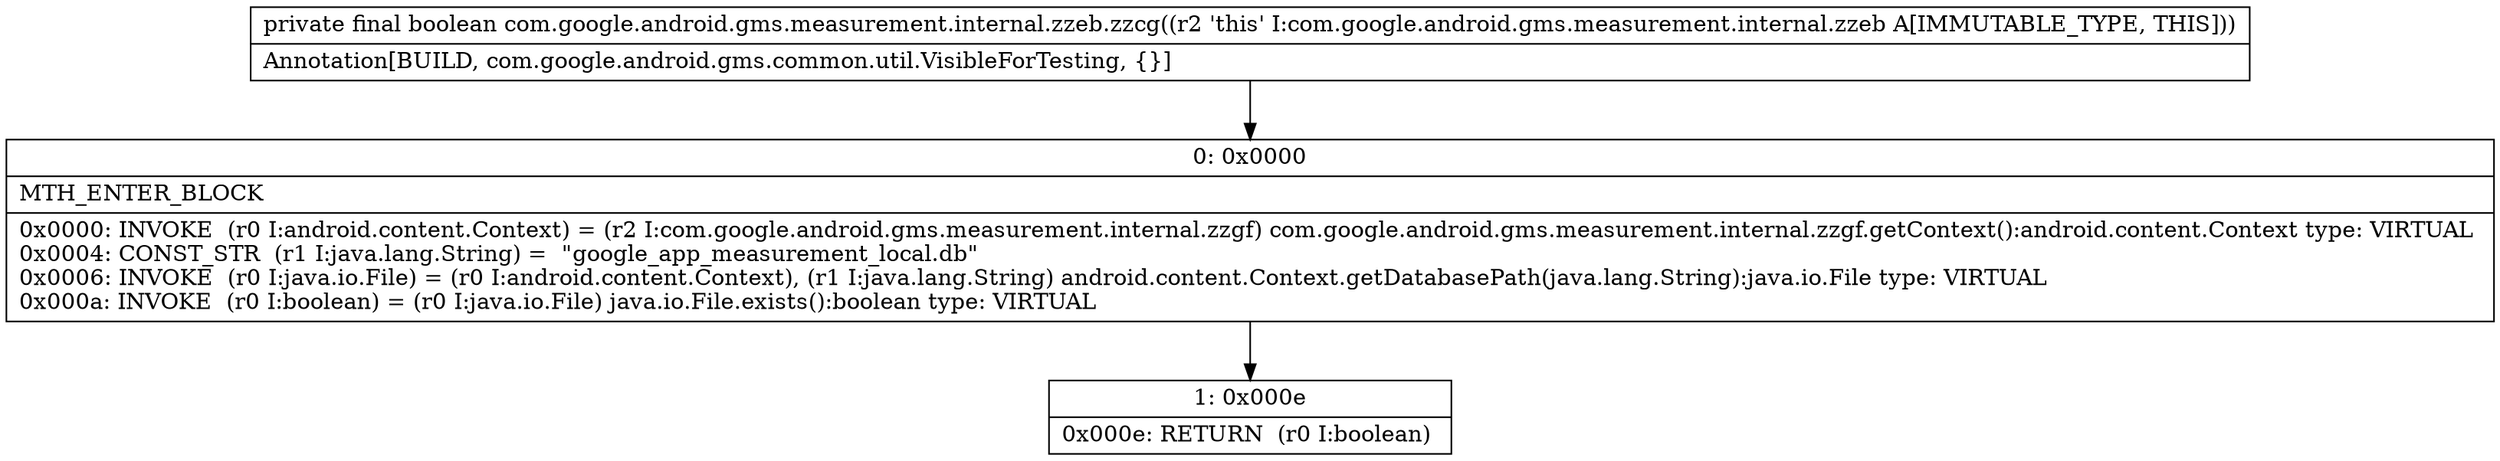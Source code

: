 digraph "CFG forcom.google.android.gms.measurement.internal.zzeb.zzcg()Z" {
Node_0 [shape=record,label="{0\:\ 0x0000|MTH_ENTER_BLOCK\l|0x0000: INVOKE  (r0 I:android.content.Context) = (r2 I:com.google.android.gms.measurement.internal.zzgf) com.google.android.gms.measurement.internal.zzgf.getContext():android.content.Context type: VIRTUAL \l0x0004: CONST_STR  (r1 I:java.lang.String) =  \"google_app_measurement_local.db\" \l0x0006: INVOKE  (r0 I:java.io.File) = (r0 I:android.content.Context), (r1 I:java.lang.String) android.content.Context.getDatabasePath(java.lang.String):java.io.File type: VIRTUAL \l0x000a: INVOKE  (r0 I:boolean) = (r0 I:java.io.File) java.io.File.exists():boolean type: VIRTUAL \l}"];
Node_1 [shape=record,label="{1\:\ 0x000e|0x000e: RETURN  (r0 I:boolean) \l}"];
MethodNode[shape=record,label="{private final boolean com.google.android.gms.measurement.internal.zzeb.zzcg((r2 'this' I:com.google.android.gms.measurement.internal.zzeb A[IMMUTABLE_TYPE, THIS]))  | Annotation[BUILD, com.google.android.gms.common.util.VisibleForTesting, \{\}]\l}"];
MethodNode -> Node_0;
Node_0 -> Node_1;
}

